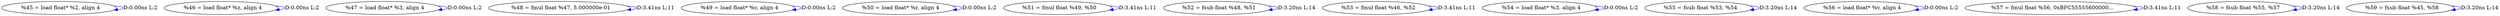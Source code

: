 digraph {
Node0x2c93b70[label="  %45 = load float* %2, align 4"];
Node0x2c93b70 -> Node0x2c93b70[label="D:0.00ns L:2",color=blue];
Node0x2c93c50[label="  %46 = load float* %z, align 4"];
Node0x2c93c50 -> Node0x2c93c50[label="D:0.00ns L:2",color=blue];
Node0x2c93d30[label="  %47 = load float* %3, align 4"];
Node0x2c93d30 -> Node0x2c93d30[label="D:0.00ns L:2",color=blue];
Node0x2c93e10[label="  %48 = fmul float %47, 5.000000e-01"];
Node0x2c93e10 -> Node0x2c93e10[label="D:3.41ns L:11",color=blue];
Node0x2c93ef0[label="  %49 = load float* %v, align 4"];
Node0x2c93ef0 -> Node0x2c93ef0[label="D:0.00ns L:2",color=blue];
Node0x2c93fd0[label="  %50 = load float* %r, align 4"];
Node0x2c93fd0 -> Node0x2c93fd0[label="D:0.00ns L:2",color=blue];
Node0x2c940b0[label="  %51 = fmul float %49, %50"];
Node0x2c940b0 -> Node0x2c940b0[label="D:3.41ns L:11",color=blue];
Node0x2c94190[label="  %52 = fsub float %48, %51"];
Node0x2c94190 -> Node0x2c94190[label="D:3.20ns L:14",color=blue];
Node0x2c94270[label="  %53 = fmul float %46, %52"];
Node0x2c94270 -> Node0x2c94270[label="D:3.41ns L:11",color=blue];
Node0x2c94350[label="  %54 = load float* %3, align 4"];
Node0x2c94350 -> Node0x2c94350[label="D:0.00ns L:2",color=blue];
Node0x2c94430[label="  %55 = fsub float %53, %54"];
Node0x2c94430 -> Node0x2c94430[label="D:3.20ns L:14",color=blue];
Node0x2c94510[label="  %56 = load float* %v, align 4"];
Node0x2c94510 -> Node0x2c94510[label="D:0.00ns L:2",color=blue];
Node0x2c945f0[label="  %57 = fmul float %56, 0xBFC55555600000..."];
Node0x2c945f0 -> Node0x2c945f0[label="D:3.41ns L:11",color=blue];
Node0x2c946d0[label="  %58 = fsub float %55, %57"];
Node0x2c946d0 -> Node0x2c946d0[label="D:3.20ns L:14",color=blue];
Node0x2c947b0[label="  %59 = fsub float %45, %58"];
Node0x2c947b0 -> Node0x2c947b0[label="D:3.20ns L:14",color=blue];
}
